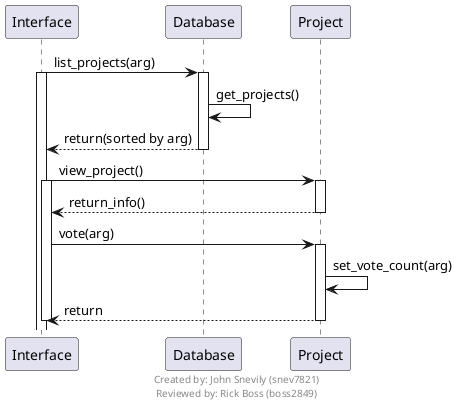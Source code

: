 @startuml

footer
Created by: John Snevily (snev7821)
Reviewed by: Rick Boss (boss2849)
endfooter

Interface -> Database: list_projects(arg)
Activate Interface
Activate Database 
Database -> Database: get_projects()
Database --> Interface:return(sorted by arg)
Deactivate Database
Interface -> Project: view_project()
Activate Project
Activate Interface
Project --> Interface: return_info()
Deactivate Project
Interface -> Project: vote(arg)
Activate Project
Project -> Project: set_vote_count(arg)
Project --> Interface: return
Deactivate Project
Deactivate Interface


@enduml